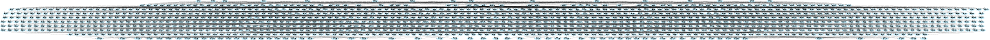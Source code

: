 /* Data Flow Graph */
digraph dfg{
size="6.6";
node[color=lightblue1, style=filled];
"a[0][0]-1"->"mul-194"
"b[0][0]-65"->"mul-194"
"init-129"->"add-195"
"mul-194"->"add-195"
"a[0][1]-2"->"mul-196"
"b[1][0]-73"->"mul-196"
"add-195"->"add-197"
"mul-196"->"add-197"
"a[0][2]-3"->"mul-198"
"b[2][0]-81"->"mul-198"
"add-197"->"add-199"
"mul-198"->"add-199"
"a[0][3]-4"->"mul-200"
"b[3][0]-89"->"mul-200"
"add-199"->"add-201"
"mul-200"->"add-201"
"a[0][4]-5"->"mul-202"
"b[4][0]-97"->"mul-202"
"add-201"->"add-203"
"mul-202"->"add-203"
"a[0][5]-6"->"mul-204"
"b[5][0]-105"->"mul-204"
"add-203"->"add-205"
"mul-204"->"add-205"
"a[0][6]-7"->"mul-206"
"b[6][0]-113"->"mul-206"
"add-205"->"add-207"
"mul-206"->"add-207"
"a[0][7]-8"->"mul-208"
"b[7][0]-121"->"mul-208"
"add-207"->"c[0][0]-130"
"mul-208"->"c[0][0]-130"
"a[0][0]-1"->"mul-209"
"b[0][1]-66"->"mul-209"
"init-129"->"add-210"
"mul-209"->"add-210"
"a[0][1]-2"->"mul-211"
"b[1][1]-74"->"mul-211"
"add-210"->"add-212"
"mul-211"->"add-212"
"a[0][2]-3"->"mul-213"
"b[2][1]-82"->"mul-213"
"add-212"->"add-214"
"mul-213"->"add-214"
"a[0][3]-4"->"mul-215"
"b[3][1]-90"->"mul-215"
"add-214"->"add-216"
"mul-215"->"add-216"
"a[0][4]-5"->"mul-217"
"b[4][1]-98"->"mul-217"
"add-216"->"add-218"
"mul-217"->"add-218"
"a[0][5]-6"->"mul-219"
"b[5][1]-106"->"mul-219"
"add-218"->"add-220"
"mul-219"->"add-220"
"a[0][6]-7"->"mul-221"
"b[6][1]-114"->"mul-221"
"add-220"->"add-222"
"mul-221"->"add-222"
"a[0][7]-8"->"mul-223"
"b[7][1]-122"->"mul-223"
"add-222"->"c[0][1]-131"
"mul-223"->"c[0][1]-131"
"a[0][0]-1"->"mul-224"
"b[0][2]-67"->"mul-224"
"init-129"->"add-225"
"mul-224"->"add-225"
"a[0][1]-2"->"mul-226"
"b[1][2]-75"->"mul-226"
"add-225"->"add-227"
"mul-226"->"add-227"
"a[0][2]-3"->"mul-228"
"b[2][2]-83"->"mul-228"
"add-227"->"add-229"
"mul-228"->"add-229"
"a[0][3]-4"->"mul-230"
"b[3][2]-91"->"mul-230"
"add-229"->"add-231"
"mul-230"->"add-231"
"a[0][4]-5"->"mul-232"
"b[4][2]-99"->"mul-232"
"add-231"->"add-233"
"mul-232"->"add-233"
"a[0][5]-6"->"mul-234"
"b[5][2]-107"->"mul-234"
"add-233"->"add-235"
"mul-234"->"add-235"
"a[0][6]-7"->"mul-236"
"b[6][2]-115"->"mul-236"
"add-235"->"add-237"
"mul-236"->"add-237"
"a[0][7]-8"->"mul-238"
"b[7][2]-123"->"mul-238"
"add-237"->"c[0][2]-132"
"mul-238"->"c[0][2]-132"
"a[0][0]-1"->"mul-239"
"b[0][3]-68"->"mul-239"
"init-129"->"add-240"
"mul-239"->"add-240"
"a[0][1]-2"->"mul-241"
"b[1][3]-76"->"mul-241"
"add-240"->"add-242"
"mul-241"->"add-242"
"a[0][2]-3"->"mul-243"
"b[2][3]-84"->"mul-243"
"add-242"->"add-244"
"mul-243"->"add-244"
"a[0][3]-4"->"mul-245"
"b[3][3]-92"->"mul-245"
"add-244"->"add-246"
"mul-245"->"add-246"
"a[0][4]-5"->"mul-247"
"b[4][3]-100"->"mul-247"
"add-246"->"add-248"
"mul-247"->"add-248"
"a[0][5]-6"->"mul-249"
"b[5][3]-108"->"mul-249"
"add-248"->"add-250"
"mul-249"->"add-250"
"a[0][6]-7"->"mul-251"
"b[6][3]-116"->"mul-251"
"add-250"->"add-252"
"mul-251"->"add-252"
"a[0][7]-8"->"mul-253"
"b[7][3]-124"->"mul-253"
"add-252"->"c[0][3]-133"
"mul-253"->"c[0][3]-133"
"a[0][0]-1"->"mul-254"
"b[0][4]-69"->"mul-254"
"init-129"->"add-255"
"mul-254"->"add-255"
"a[0][1]-2"->"mul-256"
"b[1][4]-77"->"mul-256"
"add-255"->"add-257"
"mul-256"->"add-257"
"a[0][2]-3"->"mul-258"
"b[2][4]-85"->"mul-258"
"add-257"->"add-259"
"mul-258"->"add-259"
"a[0][3]-4"->"mul-260"
"b[3][4]-93"->"mul-260"
"add-259"->"add-261"
"mul-260"->"add-261"
"a[0][4]-5"->"mul-262"
"b[4][4]-101"->"mul-262"
"add-261"->"add-263"
"mul-262"->"add-263"
"a[0][5]-6"->"mul-264"
"b[5][4]-109"->"mul-264"
"add-263"->"add-265"
"mul-264"->"add-265"
"a[0][6]-7"->"mul-266"
"b[6][4]-117"->"mul-266"
"add-265"->"add-267"
"mul-266"->"add-267"
"a[0][7]-8"->"mul-268"
"b[7][4]-125"->"mul-268"
"add-267"->"c[0][4]-134"
"mul-268"->"c[0][4]-134"
"a[0][0]-1"->"mul-269"
"b[0][5]-70"->"mul-269"
"init-129"->"add-270"
"mul-269"->"add-270"
"a[0][1]-2"->"mul-271"
"b[1][5]-78"->"mul-271"
"add-270"->"add-272"
"mul-271"->"add-272"
"a[0][2]-3"->"mul-273"
"b[2][5]-86"->"mul-273"
"add-272"->"add-274"
"mul-273"->"add-274"
"a[0][3]-4"->"mul-275"
"b[3][5]-94"->"mul-275"
"add-274"->"add-276"
"mul-275"->"add-276"
"a[0][4]-5"->"mul-277"
"b[4][5]-102"->"mul-277"
"add-276"->"add-278"
"mul-277"->"add-278"
"a[0][5]-6"->"mul-279"
"b[5][5]-110"->"mul-279"
"add-278"->"add-280"
"mul-279"->"add-280"
"a[0][6]-7"->"mul-281"
"b[6][5]-118"->"mul-281"
"add-280"->"add-282"
"mul-281"->"add-282"
"a[0][7]-8"->"mul-283"
"b[7][5]-126"->"mul-283"
"add-282"->"c[0][5]-135"
"mul-283"->"c[0][5]-135"
"a[0][0]-1"->"mul-284"
"b[0][6]-71"->"mul-284"
"init-129"->"add-285"
"mul-284"->"add-285"
"a[0][1]-2"->"mul-286"
"b[1][6]-79"->"mul-286"
"add-285"->"add-287"
"mul-286"->"add-287"
"a[0][2]-3"->"mul-288"
"b[2][6]-87"->"mul-288"
"add-287"->"add-289"
"mul-288"->"add-289"
"a[0][3]-4"->"mul-290"
"b[3][6]-95"->"mul-290"
"add-289"->"add-291"
"mul-290"->"add-291"
"a[0][4]-5"->"mul-292"
"b[4][6]-103"->"mul-292"
"add-291"->"add-293"
"mul-292"->"add-293"
"a[0][5]-6"->"mul-294"
"b[5][6]-111"->"mul-294"
"add-293"->"add-295"
"mul-294"->"add-295"
"a[0][6]-7"->"mul-296"
"b[6][6]-119"->"mul-296"
"add-295"->"add-297"
"mul-296"->"add-297"
"a[0][7]-8"->"mul-298"
"b[7][6]-127"->"mul-298"
"add-297"->"c[0][6]-136"
"mul-298"->"c[0][6]-136"
"a[0][0]-1"->"mul-299"
"b[0][7]-72"->"mul-299"
"init-129"->"add-300"
"mul-299"->"add-300"
"a[0][1]-2"->"mul-301"
"b[1][7]-80"->"mul-301"
"add-300"->"add-302"
"mul-301"->"add-302"
"a[0][2]-3"->"mul-303"
"b[2][7]-88"->"mul-303"
"add-302"->"add-304"
"mul-303"->"add-304"
"a[0][3]-4"->"mul-305"
"b[3][7]-96"->"mul-305"
"add-304"->"add-306"
"mul-305"->"add-306"
"a[0][4]-5"->"mul-307"
"b[4][7]-104"->"mul-307"
"add-306"->"add-308"
"mul-307"->"add-308"
"a[0][5]-6"->"mul-309"
"b[5][7]-112"->"mul-309"
"add-308"->"add-310"
"mul-309"->"add-310"
"a[0][6]-7"->"mul-311"
"b[6][7]-120"->"mul-311"
"add-310"->"add-312"
"mul-311"->"add-312"
"a[0][7]-8"->"mul-313"
"b[7][7]-128"->"mul-313"
"add-312"->"c[0][7]-137"
"mul-313"->"c[0][7]-137"
"a[1][0]-9"->"mul-314"
"b[0][0]-65"->"mul-314"
"init-129"->"add-315"
"mul-314"->"add-315"
"a[1][1]-10"->"mul-316"
"b[1][0]-73"->"mul-316"
"add-315"->"add-317"
"mul-316"->"add-317"
"a[1][2]-11"->"mul-318"
"b[2][0]-81"->"mul-318"
"add-317"->"add-319"
"mul-318"->"add-319"
"a[1][3]-12"->"mul-320"
"b[3][0]-89"->"mul-320"
"add-319"->"add-321"
"mul-320"->"add-321"
"a[1][4]-13"->"mul-322"
"b[4][0]-97"->"mul-322"
"add-321"->"add-323"
"mul-322"->"add-323"
"a[1][5]-14"->"mul-324"
"b[5][0]-105"->"mul-324"
"add-323"->"add-325"
"mul-324"->"add-325"
"a[1][6]-15"->"mul-326"
"b[6][0]-113"->"mul-326"
"add-325"->"add-327"
"mul-326"->"add-327"
"a[1][7]-16"->"mul-328"
"b[7][0]-121"->"mul-328"
"add-327"->"c[1][0]-138"
"mul-328"->"c[1][0]-138"
"a[1][0]-9"->"mul-329"
"b[0][1]-66"->"mul-329"
"init-129"->"add-330"
"mul-329"->"add-330"
"a[1][1]-10"->"mul-331"
"b[1][1]-74"->"mul-331"
"add-330"->"add-332"
"mul-331"->"add-332"
"a[1][2]-11"->"mul-333"
"b[2][1]-82"->"mul-333"
"add-332"->"add-334"
"mul-333"->"add-334"
"a[1][3]-12"->"mul-335"
"b[3][1]-90"->"mul-335"
"add-334"->"add-336"
"mul-335"->"add-336"
"a[1][4]-13"->"mul-337"
"b[4][1]-98"->"mul-337"
"add-336"->"add-338"
"mul-337"->"add-338"
"a[1][5]-14"->"mul-339"
"b[5][1]-106"->"mul-339"
"add-338"->"add-340"
"mul-339"->"add-340"
"a[1][6]-15"->"mul-341"
"b[6][1]-114"->"mul-341"
"add-340"->"add-342"
"mul-341"->"add-342"
"a[1][7]-16"->"mul-343"
"b[7][1]-122"->"mul-343"
"add-342"->"c[1][1]-139"
"mul-343"->"c[1][1]-139"
"a[1][0]-9"->"mul-344"
"b[0][2]-67"->"mul-344"
"init-129"->"add-345"
"mul-344"->"add-345"
"a[1][1]-10"->"mul-346"
"b[1][2]-75"->"mul-346"
"add-345"->"add-347"
"mul-346"->"add-347"
"a[1][2]-11"->"mul-348"
"b[2][2]-83"->"mul-348"
"add-347"->"add-349"
"mul-348"->"add-349"
"a[1][3]-12"->"mul-350"
"b[3][2]-91"->"mul-350"
"add-349"->"add-351"
"mul-350"->"add-351"
"a[1][4]-13"->"mul-352"
"b[4][2]-99"->"mul-352"
"add-351"->"add-353"
"mul-352"->"add-353"
"a[1][5]-14"->"mul-354"
"b[5][2]-107"->"mul-354"
"add-353"->"add-355"
"mul-354"->"add-355"
"a[1][6]-15"->"mul-356"
"b[6][2]-115"->"mul-356"
"add-355"->"add-357"
"mul-356"->"add-357"
"a[1][7]-16"->"mul-358"
"b[7][2]-123"->"mul-358"
"add-357"->"c[1][2]-140"
"mul-358"->"c[1][2]-140"
"a[1][0]-9"->"mul-359"
"b[0][3]-68"->"mul-359"
"init-129"->"add-360"
"mul-359"->"add-360"
"a[1][1]-10"->"mul-361"
"b[1][3]-76"->"mul-361"
"add-360"->"add-362"
"mul-361"->"add-362"
"a[1][2]-11"->"mul-363"
"b[2][3]-84"->"mul-363"
"add-362"->"add-364"
"mul-363"->"add-364"
"a[1][3]-12"->"mul-365"
"b[3][3]-92"->"mul-365"
"add-364"->"add-366"
"mul-365"->"add-366"
"a[1][4]-13"->"mul-367"
"b[4][3]-100"->"mul-367"
"add-366"->"add-368"
"mul-367"->"add-368"
"a[1][5]-14"->"mul-369"
"b[5][3]-108"->"mul-369"
"add-368"->"add-370"
"mul-369"->"add-370"
"a[1][6]-15"->"mul-371"
"b[6][3]-116"->"mul-371"
"add-370"->"add-372"
"mul-371"->"add-372"
"a[1][7]-16"->"mul-373"
"b[7][3]-124"->"mul-373"
"add-372"->"c[1][3]-141"
"mul-373"->"c[1][3]-141"
"a[1][0]-9"->"mul-374"
"b[0][4]-69"->"mul-374"
"init-129"->"add-375"
"mul-374"->"add-375"
"a[1][1]-10"->"mul-376"
"b[1][4]-77"->"mul-376"
"add-375"->"add-377"
"mul-376"->"add-377"
"a[1][2]-11"->"mul-378"
"b[2][4]-85"->"mul-378"
"add-377"->"add-379"
"mul-378"->"add-379"
"a[1][3]-12"->"mul-380"
"b[3][4]-93"->"mul-380"
"add-379"->"add-381"
"mul-380"->"add-381"
"a[1][4]-13"->"mul-382"
"b[4][4]-101"->"mul-382"
"add-381"->"add-383"
"mul-382"->"add-383"
"a[1][5]-14"->"mul-384"
"b[5][4]-109"->"mul-384"
"add-383"->"add-385"
"mul-384"->"add-385"
"a[1][6]-15"->"mul-386"
"b[6][4]-117"->"mul-386"
"add-385"->"add-387"
"mul-386"->"add-387"
"a[1][7]-16"->"mul-388"
"b[7][4]-125"->"mul-388"
"add-387"->"c[1][4]-142"
"mul-388"->"c[1][4]-142"
"a[1][0]-9"->"mul-389"
"b[0][5]-70"->"mul-389"
"init-129"->"add-390"
"mul-389"->"add-390"
"a[1][1]-10"->"mul-391"
"b[1][5]-78"->"mul-391"
"add-390"->"add-392"
"mul-391"->"add-392"
"a[1][2]-11"->"mul-393"
"b[2][5]-86"->"mul-393"
"add-392"->"add-394"
"mul-393"->"add-394"
"a[1][3]-12"->"mul-395"
"b[3][5]-94"->"mul-395"
"add-394"->"add-396"
"mul-395"->"add-396"
"a[1][4]-13"->"mul-397"
"b[4][5]-102"->"mul-397"
"add-396"->"add-398"
"mul-397"->"add-398"
"a[1][5]-14"->"mul-399"
"b[5][5]-110"->"mul-399"
"add-398"->"add-400"
"mul-399"->"add-400"
"a[1][6]-15"->"mul-401"
"b[6][5]-118"->"mul-401"
"add-400"->"add-402"
"mul-401"->"add-402"
"a[1][7]-16"->"mul-403"
"b[7][5]-126"->"mul-403"
"add-402"->"c[1][5]-143"
"mul-403"->"c[1][5]-143"
"a[1][0]-9"->"mul-404"
"b[0][6]-71"->"mul-404"
"init-129"->"add-405"
"mul-404"->"add-405"
"a[1][1]-10"->"mul-406"
"b[1][6]-79"->"mul-406"
"add-405"->"add-407"
"mul-406"->"add-407"
"a[1][2]-11"->"mul-408"
"b[2][6]-87"->"mul-408"
"add-407"->"add-409"
"mul-408"->"add-409"
"a[1][3]-12"->"mul-410"
"b[3][6]-95"->"mul-410"
"add-409"->"add-411"
"mul-410"->"add-411"
"a[1][4]-13"->"mul-412"
"b[4][6]-103"->"mul-412"
"add-411"->"add-413"
"mul-412"->"add-413"
"a[1][5]-14"->"mul-414"
"b[5][6]-111"->"mul-414"
"add-413"->"add-415"
"mul-414"->"add-415"
"a[1][6]-15"->"mul-416"
"b[6][6]-119"->"mul-416"
"add-415"->"add-417"
"mul-416"->"add-417"
"a[1][7]-16"->"mul-418"
"b[7][6]-127"->"mul-418"
"add-417"->"c[1][6]-144"
"mul-418"->"c[1][6]-144"
"a[1][0]-9"->"mul-419"
"b[0][7]-72"->"mul-419"
"init-129"->"add-420"
"mul-419"->"add-420"
"a[1][1]-10"->"mul-421"
"b[1][7]-80"->"mul-421"
"add-420"->"add-422"
"mul-421"->"add-422"
"a[1][2]-11"->"mul-423"
"b[2][7]-88"->"mul-423"
"add-422"->"add-424"
"mul-423"->"add-424"
"a[1][3]-12"->"mul-425"
"b[3][7]-96"->"mul-425"
"add-424"->"add-426"
"mul-425"->"add-426"
"a[1][4]-13"->"mul-427"
"b[4][7]-104"->"mul-427"
"add-426"->"add-428"
"mul-427"->"add-428"
"a[1][5]-14"->"mul-429"
"b[5][7]-112"->"mul-429"
"add-428"->"add-430"
"mul-429"->"add-430"
"a[1][6]-15"->"mul-431"
"b[6][7]-120"->"mul-431"
"add-430"->"add-432"
"mul-431"->"add-432"
"a[1][7]-16"->"mul-433"
"b[7][7]-128"->"mul-433"
"add-432"->"c[1][7]-145"
"mul-433"->"c[1][7]-145"
"a[2][0]-17"->"mul-434"
"b[0][0]-65"->"mul-434"
"init-129"->"add-435"
"mul-434"->"add-435"
"a[2][1]-18"->"mul-436"
"b[1][0]-73"->"mul-436"
"add-435"->"add-437"
"mul-436"->"add-437"
"a[2][2]-19"->"mul-438"
"b[2][0]-81"->"mul-438"
"add-437"->"add-439"
"mul-438"->"add-439"
"a[2][3]-20"->"mul-440"
"b[3][0]-89"->"mul-440"
"add-439"->"add-441"
"mul-440"->"add-441"
"a[2][4]-21"->"mul-442"
"b[4][0]-97"->"mul-442"
"add-441"->"add-443"
"mul-442"->"add-443"
"a[2][5]-22"->"mul-444"
"b[5][0]-105"->"mul-444"
"add-443"->"add-445"
"mul-444"->"add-445"
"a[2][6]-23"->"mul-446"
"b[6][0]-113"->"mul-446"
"add-445"->"add-447"
"mul-446"->"add-447"
"a[2][7]-24"->"mul-448"
"b[7][0]-121"->"mul-448"
"add-447"->"c[2][0]-146"
"mul-448"->"c[2][0]-146"
"a[2][0]-17"->"mul-449"
"b[0][1]-66"->"mul-449"
"init-129"->"add-450"
"mul-449"->"add-450"
"a[2][1]-18"->"mul-451"
"b[1][1]-74"->"mul-451"
"add-450"->"add-452"
"mul-451"->"add-452"
"a[2][2]-19"->"mul-453"
"b[2][1]-82"->"mul-453"
"add-452"->"add-454"
"mul-453"->"add-454"
"a[2][3]-20"->"mul-455"
"b[3][1]-90"->"mul-455"
"add-454"->"add-456"
"mul-455"->"add-456"
"a[2][4]-21"->"mul-457"
"b[4][1]-98"->"mul-457"
"add-456"->"add-458"
"mul-457"->"add-458"
"a[2][5]-22"->"mul-459"
"b[5][1]-106"->"mul-459"
"add-458"->"add-460"
"mul-459"->"add-460"
"a[2][6]-23"->"mul-461"
"b[6][1]-114"->"mul-461"
"add-460"->"add-462"
"mul-461"->"add-462"
"a[2][7]-24"->"mul-463"
"b[7][1]-122"->"mul-463"
"add-462"->"c[2][1]-147"
"mul-463"->"c[2][1]-147"
"a[2][0]-17"->"mul-464"
"b[0][2]-67"->"mul-464"
"init-129"->"add-465"
"mul-464"->"add-465"
"a[2][1]-18"->"mul-466"
"b[1][2]-75"->"mul-466"
"add-465"->"add-467"
"mul-466"->"add-467"
"a[2][2]-19"->"mul-468"
"b[2][2]-83"->"mul-468"
"add-467"->"add-469"
"mul-468"->"add-469"
"a[2][3]-20"->"mul-470"
"b[3][2]-91"->"mul-470"
"add-469"->"add-471"
"mul-470"->"add-471"
"a[2][4]-21"->"mul-472"
"b[4][2]-99"->"mul-472"
"add-471"->"add-473"
"mul-472"->"add-473"
"a[2][5]-22"->"mul-474"
"b[5][2]-107"->"mul-474"
"add-473"->"add-475"
"mul-474"->"add-475"
"a[2][6]-23"->"mul-476"
"b[6][2]-115"->"mul-476"
"add-475"->"add-477"
"mul-476"->"add-477"
"a[2][7]-24"->"mul-478"
"b[7][2]-123"->"mul-478"
"add-477"->"c[2][2]-148"
"mul-478"->"c[2][2]-148"
"a[2][0]-17"->"mul-479"
"b[0][3]-68"->"mul-479"
"init-129"->"add-480"
"mul-479"->"add-480"
"a[2][1]-18"->"mul-481"
"b[1][3]-76"->"mul-481"
"add-480"->"add-482"
"mul-481"->"add-482"
"a[2][2]-19"->"mul-483"
"b[2][3]-84"->"mul-483"
"add-482"->"add-484"
"mul-483"->"add-484"
"a[2][3]-20"->"mul-485"
"b[3][3]-92"->"mul-485"
"add-484"->"add-486"
"mul-485"->"add-486"
"a[2][4]-21"->"mul-487"
"b[4][3]-100"->"mul-487"
"add-486"->"add-488"
"mul-487"->"add-488"
"a[2][5]-22"->"mul-489"
"b[5][3]-108"->"mul-489"
"add-488"->"add-490"
"mul-489"->"add-490"
"a[2][6]-23"->"mul-491"
"b[6][3]-116"->"mul-491"
"add-490"->"add-492"
"mul-491"->"add-492"
"a[2][7]-24"->"mul-493"
"b[7][3]-124"->"mul-493"
"add-492"->"c[2][3]-149"
"mul-493"->"c[2][3]-149"
"a[2][0]-17"->"mul-494"
"b[0][4]-69"->"mul-494"
"init-129"->"add-495"
"mul-494"->"add-495"
"a[2][1]-18"->"mul-496"
"b[1][4]-77"->"mul-496"
"add-495"->"add-497"
"mul-496"->"add-497"
"a[2][2]-19"->"mul-498"
"b[2][4]-85"->"mul-498"
"add-497"->"add-499"
"mul-498"->"add-499"
"a[2][3]-20"->"mul-500"
"b[3][4]-93"->"mul-500"
"add-499"->"add-501"
"mul-500"->"add-501"
"a[2][4]-21"->"mul-502"
"b[4][4]-101"->"mul-502"
"add-501"->"add-503"
"mul-502"->"add-503"
"a[2][5]-22"->"mul-504"
"b[5][4]-109"->"mul-504"
"add-503"->"add-505"
"mul-504"->"add-505"
"a[2][6]-23"->"mul-506"
"b[6][4]-117"->"mul-506"
"add-505"->"add-507"
"mul-506"->"add-507"
"a[2][7]-24"->"mul-508"
"b[7][4]-125"->"mul-508"
"add-507"->"c[2][4]-150"
"mul-508"->"c[2][4]-150"
"a[2][0]-17"->"mul-509"
"b[0][5]-70"->"mul-509"
"init-129"->"add-510"
"mul-509"->"add-510"
"a[2][1]-18"->"mul-511"
"b[1][5]-78"->"mul-511"
"add-510"->"add-512"
"mul-511"->"add-512"
"a[2][2]-19"->"mul-513"
"b[2][5]-86"->"mul-513"
"add-512"->"add-514"
"mul-513"->"add-514"
"a[2][3]-20"->"mul-515"
"b[3][5]-94"->"mul-515"
"add-514"->"add-516"
"mul-515"->"add-516"
"a[2][4]-21"->"mul-517"
"b[4][5]-102"->"mul-517"
"add-516"->"add-518"
"mul-517"->"add-518"
"a[2][5]-22"->"mul-519"
"b[5][5]-110"->"mul-519"
"add-518"->"add-520"
"mul-519"->"add-520"
"a[2][6]-23"->"mul-521"
"b[6][5]-118"->"mul-521"
"add-520"->"add-522"
"mul-521"->"add-522"
"a[2][7]-24"->"mul-523"
"b[7][5]-126"->"mul-523"
"add-522"->"c[2][5]-151"
"mul-523"->"c[2][5]-151"
"a[2][0]-17"->"mul-524"
"b[0][6]-71"->"mul-524"
"init-129"->"add-525"
"mul-524"->"add-525"
"a[2][1]-18"->"mul-526"
"b[1][6]-79"->"mul-526"
"add-525"->"add-527"
"mul-526"->"add-527"
"a[2][2]-19"->"mul-528"
"b[2][6]-87"->"mul-528"
"add-527"->"add-529"
"mul-528"->"add-529"
"a[2][3]-20"->"mul-530"
"b[3][6]-95"->"mul-530"
"add-529"->"add-531"
"mul-530"->"add-531"
"a[2][4]-21"->"mul-532"
"b[4][6]-103"->"mul-532"
"add-531"->"add-533"
"mul-532"->"add-533"
"a[2][5]-22"->"mul-534"
"b[5][6]-111"->"mul-534"
"add-533"->"add-535"
"mul-534"->"add-535"
"a[2][6]-23"->"mul-536"
"b[6][6]-119"->"mul-536"
"add-535"->"add-537"
"mul-536"->"add-537"
"a[2][7]-24"->"mul-538"
"b[7][6]-127"->"mul-538"
"add-537"->"c[2][6]-152"
"mul-538"->"c[2][6]-152"
"a[2][0]-17"->"mul-539"
"b[0][7]-72"->"mul-539"
"init-129"->"add-540"
"mul-539"->"add-540"
"a[2][1]-18"->"mul-541"
"b[1][7]-80"->"mul-541"
"add-540"->"add-542"
"mul-541"->"add-542"
"a[2][2]-19"->"mul-543"
"b[2][7]-88"->"mul-543"
"add-542"->"add-544"
"mul-543"->"add-544"
"a[2][3]-20"->"mul-545"
"b[3][7]-96"->"mul-545"
"add-544"->"add-546"
"mul-545"->"add-546"
"a[2][4]-21"->"mul-547"
"b[4][7]-104"->"mul-547"
"add-546"->"add-548"
"mul-547"->"add-548"
"a[2][5]-22"->"mul-549"
"b[5][7]-112"->"mul-549"
"add-548"->"add-550"
"mul-549"->"add-550"
"a[2][6]-23"->"mul-551"
"b[6][7]-120"->"mul-551"
"add-550"->"add-552"
"mul-551"->"add-552"
"a[2][7]-24"->"mul-553"
"b[7][7]-128"->"mul-553"
"add-552"->"c[2][7]-153"
"mul-553"->"c[2][7]-153"
"a[3][0]-25"->"mul-554"
"b[0][0]-65"->"mul-554"
"init-129"->"add-555"
"mul-554"->"add-555"
"a[3][1]-26"->"mul-556"
"b[1][0]-73"->"mul-556"
"add-555"->"add-557"
"mul-556"->"add-557"
"a[3][2]-27"->"mul-558"
"b[2][0]-81"->"mul-558"
"add-557"->"add-559"
"mul-558"->"add-559"
"a[3][3]-28"->"mul-560"
"b[3][0]-89"->"mul-560"
"add-559"->"add-561"
"mul-560"->"add-561"
"a[3][4]-29"->"mul-562"
"b[4][0]-97"->"mul-562"
"add-561"->"add-563"
"mul-562"->"add-563"
"a[3][5]-30"->"mul-564"
"b[5][0]-105"->"mul-564"
"add-563"->"add-565"
"mul-564"->"add-565"
"a[3][6]-31"->"mul-566"
"b[6][0]-113"->"mul-566"
"add-565"->"add-567"
"mul-566"->"add-567"
"a[3][7]-32"->"mul-568"
"b[7][0]-121"->"mul-568"
"add-567"->"c[3][0]-154"
"mul-568"->"c[3][0]-154"
"a[3][0]-25"->"mul-569"
"b[0][1]-66"->"mul-569"
"init-129"->"add-570"
"mul-569"->"add-570"
"a[3][1]-26"->"mul-571"
"b[1][1]-74"->"mul-571"
"add-570"->"add-572"
"mul-571"->"add-572"
"a[3][2]-27"->"mul-573"
"b[2][1]-82"->"mul-573"
"add-572"->"add-574"
"mul-573"->"add-574"
"a[3][3]-28"->"mul-575"
"b[3][1]-90"->"mul-575"
"add-574"->"add-576"
"mul-575"->"add-576"
"a[3][4]-29"->"mul-577"
"b[4][1]-98"->"mul-577"
"add-576"->"add-578"
"mul-577"->"add-578"
"a[3][5]-30"->"mul-579"
"b[5][1]-106"->"mul-579"
"add-578"->"add-580"
"mul-579"->"add-580"
"a[3][6]-31"->"mul-581"
"b[6][1]-114"->"mul-581"
"add-580"->"add-582"
"mul-581"->"add-582"
"a[3][7]-32"->"mul-583"
"b[7][1]-122"->"mul-583"
"add-582"->"c[3][1]-155"
"mul-583"->"c[3][1]-155"
"a[3][0]-25"->"mul-584"
"b[0][2]-67"->"mul-584"
"init-129"->"add-585"
"mul-584"->"add-585"
"a[3][1]-26"->"mul-586"
"b[1][2]-75"->"mul-586"
"add-585"->"add-587"
"mul-586"->"add-587"
"a[3][2]-27"->"mul-588"
"b[2][2]-83"->"mul-588"
"add-587"->"add-589"
"mul-588"->"add-589"
"a[3][3]-28"->"mul-590"
"b[3][2]-91"->"mul-590"
"add-589"->"add-591"
"mul-590"->"add-591"
"a[3][4]-29"->"mul-592"
"b[4][2]-99"->"mul-592"
"add-591"->"add-593"
"mul-592"->"add-593"
"a[3][5]-30"->"mul-594"
"b[5][2]-107"->"mul-594"
"add-593"->"add-595"
"mul-594"->"add-595"
"a[3][6]-31"->"mul-596"
"b[6][2]-115"->"mul-596"
"add-595"->"add-597"
"mul-596"->"add-597"
"a[3][7]-32"->"mul-598"
"b[7][2]-123"->"mul-598"
"add-597"->"c[3][2]-156"
"mul-598"->"c[3][2]-156"
"a[3][0]-25"->"mul-599"
"b[0][3]-68"->"mul-599"
"init-129"->"add-600"
"mul-599"->"add-600"
"a[3][1]-26"->"mul-601"
"b[1][3]-76"->"mul-601"
"add-600"->"add-602"
"mul-601"->"add-602"
"a[3][2]-27"->"mul-603"
"b[2][3]-84"->"mul-603"
"add-602"->"add-604"
"mul-603"->"add-604"
"a[3][3]-28"->"mul-605"
"b[3][3]-92"->"mul-605"
"add-604"->"add-606"
"mul-605"->"add-606"
"a[3][4]-29"->"mul-607"
"b[4][3]-100"->"mul-607"
"add-606"->"add-608"
"mul-607"->"add-608"
"a[3][5]-30"->"mul-609"
"b[5][3]-108"->"mul-609"
"add-608"->"add-610"
"mul-609"->"add-610"
"a[3][6]-31"->"mul-611"
"b[6][3]-116"->"mul-611"
"add-610"->"add-612"
"mul-611"->"add-612"
"a[3][7]-32"->"mul-613"
"b[7][3]-124"->"mul-613"
"add-612"->"c[3][3]-157"
"mul-613"->"c[3][3]-157"
"a[3][0]-25"->"mul-614"
"b[0][4]-69"->"mul-614"
"init-129"->"add-615"
"mul-614"->"add-615"
"a[3][1]-26"->"mul-616"
"b[1][4]-77"->"mul-616"
"add-615"->"add-617"
"mul-616"->"add-617"
"a[3][2]-27"->"mul-618"
"b[2][4]-85"->"mul-618"
"add-617"->"add-619"
"mul-618"->"add-619"
"a[3][3]-28"->"mul-620"
"b[3][4]-93"->"mul-620"
"add-619"->"add-621"
"mul-620"->"add-621"
"a[3][4]-29"->"mul-622"
"b[4][4]-101"->"mul-622"
"add-621"->"add-623"
"mul-622"->"add-623"
"a[3][5]-30"->"mul-624"
"b[5][4]-109"->"mul-624"
"add-623"->"add-625"
"mul-624"->"add-625"
"a[3][6]-31"->"mul-626"
"b[6][4]-117"->"mul-626"
"add-625"->"add-627"
"mul-626"->"add-627"
"a[3][7]-32"->"mul-628"
"b[7][4]-125"->"mul-628"
"add-627"->"c[3][4]-158"
"mul-628"->"c[3][4]-158"
"a[3][0]-25"->"mul-629"
"b[0][5]-70"->"mul-629"
"init-129"->"add-630"
"mul-629"->"add-630"
"a[3][1]-26"->"mul-631"
"b[1][5]-78"->"mul-631"
"add-630"->"add-632"
"mul-631"->"add-632"
"a[3][2]-27"->"mul-633"
"b[2][5]-86"->"mul-633"
"add-632"->"add-634"
"mul-633"->"add-634"
"a[3][3]-28"->"mul-635"
"b[3][5]-94"->"mul-635"
"add-634"->"add-636"
"mul-635"->"add-636"
"a[3][4]-29"->"mul-637"
"b[4][5]-102"->"mul-637"
"add-636"->"add-638"
"mul-637"->"add-638"
"a[3][5]-30"->"mul-639"
"b[5][5]-110"->"mul-639"
"add-638"->"add-640"
"mul-639"->"add-640"
"a[3][6]-31"->"mul-641"
"b[6][5]-118"->"mul-641"
"add-640"->"add-642"
"mul-641"->"add-642"
"a[3][7]-32"->"mul-643"
"b[7][5]-126"->"mul-643"
"add-642"->"c[3][5]-159"
"mul-643"->"c[3][5]-159"
"a[3][0]-25"->"mul-644"
"b[0][6]-71"->"mul-644"
"init-129"->"add-645"
"mul-644"->"add-645"
"a[3][1]-26"->"mul-646"
"b[1][6]-79"->"mul-646"
"add-645"->"add-647"
"mul-646"->"add-647"
"a[3][2]-27"->"mul-648"
"b[2][6]-87"->"mul-648"
"add-647"->"add-649"
"mul-648"->"add-649"
"a[3][3]-28"->"mul-650"
"b[3][6]-95"->"mul-650"
"add-649"->"add-651"
"mul-650"->"add-651"
"a[3][4]-29"->"mul-652"
"b[4][6]-103"->"mul-652"
"add-651"->"add-653"
"mul-652"->"add-653"
"a[3][5]-30"->"mul-654"
"b[5][6]-111"->"mul-654"
"add-653"->"add-655"
"mul-654"->"add-655"
"a[3][6]-31"->"mul-656"
"b[6][6]-119"->"mul-656"
"add-655"->"add-657"
"mul-656"->"add-657"
"a[3][7]-32"->"mul-658"
"b[7][6]-127"->"mul-658"
"add-657"->"c[3][6]-160"
"mul-658"->"c[3][6]-160"
"a[3][0]-25"->"mul-659"
"b[0][7]-72"->"mul-659"
"init-129"->"add-660"
"mul-659"->"add-660"
"a[3][1]-26"->"mul-661"
"b[1][7]-80"->"mul-661"
"add-660"->"add-662"
"mul-661"->"add-662"
"a[3][2]-27"->"mul-663"
"b[2][7]-88"->"mul-663"
"add-662"->"add-664"
"mul-663"->"add-664"
"a[3][3]-28"->"mul-665"
"b[3][7]-96"->"mul-665"
"add-664"->"add-666"
"mul-665"->"add-666"
"a[3][4]-29"->"mul-667"
"b[4][7]-104"->"mul-667"
"add-666"->"add-668"
"mul-667"->"add-668"
"a[3][5]-30"->"mul-669"
"b[5][7]-112"->"mul-669"
"add-668"->"add-670"
"mul-669"->"add-670"
"a[3][6]-31"->"mul-671"
"b[6][7]-120"->"mul-671"
"add-670"->"add-672"
"mul-671"->"add-672"
"a[3][7]-32"->"mul-673"
"b[7][7]-128"->"mul-673"
"add-672"->"c[3][7]-161"
"mul-673"->"c[3][7]-161"
"a[4][0]-33"->"mul-674"
"b[0][0]-65"->"mul-674"
"init-129"->"add-675"
"mul-674"->"add-675"
"a[4][1]-34"->"mul-676"
"b[1][0]-73"->"mul-676"
"add-675"->"add-677"
"mul-676"->"add-677"
"a[4][2]-35"->"mul-678"
"b[2][0]-81"->"mul-678"
"add-677"->"add-679"
"mul-678"->"add-679"
"a[4][3]-36"->"mul-680"
"b[3][0]-89"->"mul-680"
"add-679"->"add-681"
"mul-680"->"add-681"
"a[4][4]-37"->"mul-682"
"b[4][0]-97"->"mul-682"
"add-681"->"add-683"
"mul-682"->"add-683"
"a[4][5]-38"->"mul-684"
"b[5][0]-105"->"mul-684"
"add-683"->"add-685"
"mul-684"->"add-685"
"a[4][6]-39"->"mul-686"
"b[6][0]-113"->"mul-686"
"add-685"->"add-687"
"mul-686"->"add-687"
"a[4][7]-40"->"mul-688"
"b[7][0]-121"->"mul-688"
"add-687"->"c[4][0]-162"
"mul-688"->"c[4][0]-162"
"a[4][0]-33"->"mul-689"
"b[0][1]-66"->"mul-689"
"init-129"->"add-690"
"mul-689"->"add-690"
"a[4][1]-34"->"mul-691"
"b[1][1]-74"->"mul-691"
"add-690"->"add-692"
"mul-691"->"add-692"
"a[4][2]-35"->"mul-693"
"b[2][1]-82"->"mul-693"
"add-692"->"add-694"
"mul-693"->"add-694"
"a[4][3]-36"->"mul-695"
"b[3][1]-90"->"mul-695"
"add-694"->"add-696"
"mul-695"->"add-696"
"a[4][4]-37"->"mul-697"
"b[4][1]-98"->"mul-697"
"add-696"->"add-698"
"mul-697"->"add-698"
"a[4][5]-38"->"mul-699"
"b[5][1]-106"->"mul-699"
"add-698"->"add-700"
"mul-699"->"add-700"
"a[4][6]-39"->"mul-701"
"b[6][1]-114"->"mul-701"
"add-700"->"add-702"
"mul-701"->"add-702"
"a[4][7]-40"->"mul-703"
"b[7][1]-122"->"mul-703"
"add-702"->"c[4][1]-163"
"mul-703"->"c[4][1]-163"
"a[4][0]-33"->"mul-704"
"b[0][2]-67"->"mul-704"
"init-129"->"add-705"
"mul-704"->"add-705"
"a[4][1]-34"->"mul-706"
"b[1][2]-75"->"mul-706"
"add-705"->"add-707"
"mul-706"->"add-707"
"a[4][2]-35"->"mul-708"
"b[2][2]-83"->"mul-708"
"add-707"->"add-709"
"mul-708"->"add-709"
"a[4][3]-36"->"mul-710"
"b[3][2]-91"->"mul-710"
"add-709"->"add-711"
"mul-710"->"add-711"
"a[4][4]-37"->"mul-712"
"b[4][2]-99"->"mul-712"
"add-711"->"add-713"
"mul-712"->"add-713"
"a[4][5]-38"->"mul-714"
"b[5][2]-107"->"mul-714"
"add-713"->"add-715"
"mul-714"->"add-715"
"a[4][6]-39"->"mul-716"
"b[6][2]-115"->"mul-716"
"add-715"->"add-717"
"mul-716"->"add-717"
"a[4][7]-40"->"mul-718"
"b[7][2]-123"->"mul-718"
"add-717"->"c[4][2]-164"
"mul-718"->"c[4][2]-164"
"a[4][0]-33"->"mul-719"
"b[0][3]-68"->"mul-719"
"init-129"->"add-720"
"mul-719"->"add-720"
"a[4][1]-34"->"mul-721"
"b[1][3]-76"->"mul-721"
"add-720"->"add-722"
"mul-721"->"add-722"
"a[4][2]-35"->"mul-723"
"b[2][3]-84"->"mul-723"
"add-722"->"add-724"
"mul-723"->"add-724"
"a[4][3]-36"->"mul-725"
"b[3][3]-92"->"mul-725"
"add-724"->"add-726"
"mul-725"->"add-726"
"a[4][4]-37"->"mul-727"
"b[4][3]-100"->"mul-727"
"add-726"->"add-728"
"mul-727"->"add-728"
"a[4][5]-38"->"mul-729"
"b[5][3]-108"->"mul-729"
"add-728"->"add-730"
"mul-729"->"add-730"
"a[4][6]-39"->"mul-731"
"b[6][3]-116"->"mul-731"
"add-730"->"add-732"
"mul-731"->"add-732"
"a[4][7]-40"->"mul-733"
"b[7][3]-124"->"mul-733"
"add-732"->"c[4][3]-165"
"mul-733"->"c[4][3]-165"
"a[4][0]-33"->"mul-734"
"b[0][4]-69"->"mul-734"
"init-129"->"add-735"
"mul-734"->"add-735"
"a[4][1]-34"->"mul-736"
"b[1][4]-77"->"mul-736"
"add-735"->"add-737"
"mul-736"->"add-737"
"a[4][2]-35"->"mul-738"
"b[2][4]-85"->"mul-738"
"add-737"->"add-739"
"mul-738"->"add-739"
"a[4][3]-36"->"mul-740"
"b[3][4]-93"->"mul-740"
"add-739"->"add-741"
"mul-740"->"add-741"
"a[4][4]-37"->"mul-742"
"b[4][4]-101"->"mul-742"
"add-741"->"add-743"
"mul-742"->"add-743"
"a[4][5]-38"->"mul-744"
"b[5][4]-109"->"mul-744"
"add-743"->"add-745"
"mul-744"->"add-745"
"a[4][6]-39"->"mul-746"
"b[6][4]-117"->"mul-746"
"add-745"->"add-747"
"mul-746"->"add-747"
"a[4][7]-40"->"mul-748"
"b[7][4]-125"->"mul-748"
"add-747"->"c[4][4]-166"
"mul-748"->"c[4][4]-166"
"a[4][0]-33"->"mul-749"
"b[0][5]-70"->"mul-749"
"init-129"->"add-750"
"mul-749"->"add-750"
"a[4][1]-34"->"mul-751"
"b[1][5]-78"->"mul-751"
"add-750"->"add-752"
"mul-751"->"add-752"
"a[4][2]-35"->"mul-753"
"b[2][5]-86"->"mul-753"
"add-752"->"add-754"
"mul-753"->"add-754"
"a[4][3]-36"->"mul-755"
"b[3][5]-94"->"mul-755"
"add-754"->"add-756"
"mul-755"->"add-756"
"a[4][4]-37"->"mul-757"
"b[4][5]-102"->"mul-757"
"add-756"->"add-758"
"mul-757"->"add-758"
"a[4][5]-38"->"mul-759"
"b[5][5]-110"->"mul-759"
"add-758"->"add-760"
"mul-759"->"add-760"
"a[4][6]-39"->"mul-761"
"b[6][5]-118"->"mul-761"
"add-760"->"add-762"
"mul-761"->"add-762"
"a[4][7]-40"->"mul-763"
"b[7][5]-126"->"mul-763"
"add-762"->"c[4][5]-167"
"mul-763"->"c[4][5]-167"
"a[4][0]-33"->"mul-764"
"b[0][6]-71"->"mul-764"
"init-129"->"add-765"
"mul-764"->"add-765"
"a[4][1]-34"->"mul-766"
"b[1][6]-79"->"mul-766"
"add-765"->"add-767"
"mul-766"->"add-767"
"a[4][2]-35"->"mul-768"
"b[2][6]-87"->"mul-768"
"add-767"->"add-769"
"mul-768"->"add-769"
"a[4][3]-36"->"mul-770"
"b[3][6]-95"->"mul-770"
"add-769"->"add-771"
"mul-770"->"add-771"
"a[4][4]-37"->"mul-772"
"b[4][6]-103"->"mul-772"
"add-771"->"add-773"
"mul-772"->"add-773"
"a[4][5]-38"->"mul-774"
"b[5][6]-111"->"mul-774"
"add-773"->"add-775"
"mul-774"->"add-775"
"a[4][6]-39"->"mul-776"
"b[6][6]-119"->"mul-776"
"add-775"->"add-777"
"mul-776"->"add-777"
"a[4][7]-40"->"mul-778"
"b[7][6]-127"->"mul-778"
"add-777"->"c[4][6]-168"
"mul-778"->"c[4][6]-168"
"a[4][0]-33"->"mul-779"
"b[0][7]-72"->"mul-779"
"init-129"->"add-780"
"mul-779"->"add-780"
"a[4][1]-34"->"mul-781"
"b[1][7]-80"->"mul-781"
"add-780"->"add-782"
"mul-781"->"add-782"
"a[4][2]-35"->"mul-783"
"b[2][7]-88"->"mul-783"
"add-782"->"add-784"
"mul-783"->"add-784"
"a[4][3]-36"->"mul-785"
"b[3][7]-96"->"mul-785"
"add-784"->"add-786"
"mul-785"->"add-786"
"a[4][4]-37"->"mul-787"
"b[4][7]-104"->"mul-787"
"add-786"->"add-788"
"mul-787"->"add-788"
"a[4][5]-38"->"mul-789"
"b[5][7]-112"->"mul-789"
"add-788"->"add-790"
"mul-789"->"add-790"
"a[4][6]-39"->"mul-791"
"b[6][7]-120"->"mul-791"
"add-790"->"add-792"
"mul-791"->"add-792"
"a[4][7]-40"->"mul-793"
"b[7][7]-128"->"mul-793"
"add-792"->"c[4][7]-169"
"mul-793"->"c[4][7]-169"
"a[5][0]-41"->"mul-794"
"b[0][0]-65"->"mul-794"
"init-129"->"add-795"
"mul-794"->"add-795"
"a[5][1]-42"->"mul-796"
"b[1][0]-73"->"mul-796"
"add-795"->"add-797"
"mul-796"->"add-797"
"a[5][2]-43"->"mul-798"
"b[2][0]-81"->"mul-798"
"add-797"->"add-799"
"mul-798"->"add-799"
"a[5][3]-44"->"mul-800"
"b[3][0]-89"->"mul-800"
"add-799"->"add-801"
"mul-800"->"add-801"
"a[5][4]-45"->"mul-802"
"b[4][0]-97"->"mul-802"
"add-801"->"add-803"
"mul-802"->"add-803"
"a[5][5]-46"->"mul-804"
"b[5][0]-105"->"mul-804"
"add-803"->"add-805"
"mul-804"->"add-805"
"a[5][6]-47"->"mul-806"
"b[6][0]-113"->"mul-806"
"add-805"->"add-807"
"mul-806"->"add-807"
"a[5][7]-48"->"mul-808"
"b[7][0]-121"->"mul-808"
"add-807"->"c[5][0]-170"
"mul-808"->"c[5][0]-170"
"a[5][0]-41"->"mul-809"
"b[0][1]-66"->"mul-809"
"init-129"->"add-810"
"mul-809"->"add-810"
"a[5][1]-42"->"mul-811"
"b[1][1]-74"->"mul-811"
"add-810"->"add-812"
"mul-811"->"add-812"
"a[5][2]-43"->"mul-813"
"b[2][1]-82"->"mul-813"
"add-812"->"add-814"
"mul-813"->"add-814"
"a[5][3]-44"->"mul-815"
"b[3][1]-90"->"mul-815"
"add-814"->"add-816"
"mul-815"->"add-816"
"a[5][4]-45"->"mul-817"
"b[4][1]-98"->"mul-817"
"add-816"->"add-818"
"mul-817"->"add-818"
"a[5][5]-46"->"mul-819"
"b[5][1]-106"->"mul-819"
"add-818"->"add-820"
"mul-819"->"add-820"
"a[5][6]-47"->"mul-821"
"b[6][1]-114"->"mul-821"
"add-820"->"add-822"
"mul-821"->"add-822"
"a[5][7]-48"->"mul-823"
"b[7][1]-122"->"mul-823"
"add-822"->"c[5][1]-171"
"mul-823"->"c[5][1]-171"
"a[5][0]-41"->"mul-824"
"b[0][2]-67"->"mul-824"
"init-129"->"add-825"
"mul-824"->"add-825"
"a[5][1]-42"->"mul-826"
"b[1][2]-75"->"mul-826"
"add-825"->"add-827"
"mul-826"->"add-827"
"a[5][2]-43"->"mul-828"
"b[2][2]-83"->"mul-828"
"add-827"->"add-829"
"mul-828"->"add-829"
"a[5][3]-44"->"mul-830"
"b[3][2]-91"->"mul-830"
"add-829"->"add-831"
"mul-830"->"add-831"
"a[5][4]-45"->"mul-832"
"b[4][2]-99"->"mul-832"
"add-831"->"add-833"
"mul-832"->"add-833"
"a[5][5]-46"->"mul-834"
"b[5][2]-107"->"mul-834"
"add-833"->"add-835"
"mul-834"->"add-835"
"a[5][6]-47"->"mul-836"
"b[6][2]-115"->"mul-836"
"add-835"->"add-837"
"mul-836"->"add-837"
"a[5][7]-48"->"mul-838"
"b[7][2]-123"->"mul-838"
"add-837"->"c[5][2]-172"
"mul-838"->"c[5][2]-172"
"a[5][0]-41"->"mul-839"
"b[0][3]-68"->"mul-839"
"init-129"->"add-840"
"mul-839"->"add-840"
"a[5][1]-42"->"mul-841"
"b[1][3]-76"->"mul-841"
"add-840"->"add-842"
"mul-841"->"add-842"
"a[5][2]-43"->"mul-843"
"b[2][3]-84"->"mul-843"
"add-842"->"add-844"
"mul-843"->"add-844"
"a[5][3]-44"->"mul-845"
"b[3][3]-92"->"mul-845"
"add-844"->"add-846"
"mul-845"->"add-846"
"a[5][4]-45"->"mul-847"
"b[4][3]-100"->"mul-847"
"add-846"->"add-848"
"mul-847"->"add-848"
"a[5][5]-46"->"mul-849"
"b[5][3]-108"->"mul-849"
"add-848"->"add-850"
"mul-849"->"add-850"
"a[5][6]-47"->"mul-851"
"b[6][3]-116"->"mul-851"
"add-850"->"add-852"
"mul-851"->"add-852"
"a[5][7]-48"->"mul-853"
"b[7][3]-124"->"mul-853"
"add-852"->"c[5][3]-173"
"mul-853"->"c[5][3]-173"
"a[5][0]-41"->"mul-854"
"b[0][4]-69"->"mul-854"
"init-129"->"add-855"
"mul-854"->"add-855"
"a[5][1]-42"->"mul-856"
"b[1][4]-77"->"mul-856"
"add-855"->"add-857"
"mul-856"->"add-857"
"a[5][2]-43"->"mul-858"
"b[2][4]-85"->"mul-858"
"add-857"->"add-859"
"mul-858"->"add-859"
"a[5][3]-44"->"mul-860"
"b[3][4]-93"->"mul-860"
"add-859"->"add-861"
"mul-860"->"add-861"
"a[5][4]-45"->"mul-862"
"b[4][4]-101"->"mul-862"
"add-861"->"add-863"
"mul-862"->"add-863"
"a[5][5]-46"->"mul-864"
"b[5][4]-109"->"mul-864"
"add-863"->"add-865"
"mul-864"->"add-865"
"a[5][6]-47"->"mul-866"
"b[6][4]-117"->"mul-866"
"add-865"->"add-867"
"mul-866"->"add-867"
"a[5][7]-48"->"mul-868"
"b[7][4]-125"->"mul-868"
"add-867"->"c[5][4]-174"
"mul-868"->"c[5][4]-174"
"a[5][0]-41"->"mul-869"
"b[0][5]-70"->"mul-869"
"init-129"->"add-870"
"mul-869"->"add-870"
"a[5][1]-42"->"mul-871"
"b[1][5]-78"->"mul-871"
"add-870"->"add-872"
"mul-871"->"add-872"
"a[5][2]-43"->"mul-873"
"b[2][5]-86"->"mul-873"
"add-872"->"add-874"
"mul-873"->"add-874"
"a[5][3]-44"->"mul-875"
"b[3][5]-94"->"mul-875"
"add-874"->"add-876"
"mul-875"->"add-876"
"a[5][4]-45"->"mul-877"
"b[4][5]-102"->"mul-877"
"add-876"->"add-878"
"mul-877"->"add-878"
"a[5][5]-46"->"mul-879"
"b[5][5]-110"->"mul-879"
"add-878"->"add-880"
"mul-879"->"add-880"
"a[5][6]-47"->"mul-881"
"b[6][5]-118"->"mul-881"
"add-880"->"add-882"
"mul-881"->"add-882"
"a[5][7]-48"->"mul-883"
"b[7][5]-126"->"mul-883"
"add-882"->"c[5][5]-175"
"mul-883"->"c[5][5]-175"
"a[5][0]-41"->"mul-884"
"b[0][6]-71"->"mul-884"
"init-129"->"add-885"
"mul-884"->"add-885"
"a[5][1]-42"->"mul-886"
"b[1][6]-79"->"mul-886"
"add-885"->"add-887"
"mul-886"->"add-887"
"a[5][2]-43"->"mul-888"
"b[2][6]-87"->"mul-888"
"add-887"->"add-889"
"mul-888"->"add-889"
"a[5][3]-44"->"mul-890"
"b[3][6]-95"->"mul-890"
"add-889"->"add-891"
"mul-890"->"add-891"
"a[5][4]-45"->"mul-892"
"b[4][6]-103"->"mul-892"
"add-891"->"add-893"
"mul-892"->"add-893"
"a[5][5]-46"->"mul-894"
"b[5][6]-111"->"mul-894"
"add-893"->"add-895"
"mul-894"->"add-895"
"a[5][6]-47"->"mul-896"
"b[6][6]-119"->"mul-896"
"add-895"->"add-897"
"mul-896"->"add-897"
"a[5][7]-48"->"mul-898"
"b[7][6]-127"->"mul-898"
"add-897"->"c[5][6]-176"
"mul-898"->"c[5][6]-176"
"a[5][0]-41"->"mul-899"
"b[0][7]-72"->"mul-899"
"init-129"->"add-900"
"mul-899"->"add-900"
"a[5][1]-42"->"mul-901"
"b[1][7]-80"->"mul-901"
"add-900"->"add-902"
"mul-901"->"add-902"
"a[5][2]-43"->"mul-903"
"b[2][7]-88"->"mul-903"
"add-902"->"add-904"
"mul-903"->"add-904"
"a[5][3]-44"->"mul-905"
"b[3][7]-96"->"mul-905"
"add-904"->"add-906"
"mul-905"->"add-906"
"a[5][4]-45"->"mul-907"
"b[4][7]-104"->"mul-907"
"add-906"->"add-908"
"mul-907"->"add-908"
"a[5][5]-46"->"mul-909"
"b[5][7]-112"->"mul-909"
"add-908"->"add-910"
"mul-909"->"add-910"
"a[5][6]-47"->"mul-911"
"b[6][7]-120"->"mul-911"
"add-910"->"add-912"
"mul-911"->"add-912"
"a[5][7]-48"->"mul-913"
"b[7][7]-128"->"mul-913"
"add-912"->"c[5][7]-177"
"mul-913"->"c[5][7]-177"
"a[6][0]-49"->"mul-914"
"b[0][0]-65"->"mul-914"
"init-129"->"add-915"
"mul-914"->"add-915"
"a[6][1]-50"->"mul-916"
"b[1][0]-73"->"mul-916"
"add-915"->"add-917"
"mul-916"->"add-917"
"a[6][2]-51"->"mul-918"
"b[2][0]-81"->"mul-918"
"add-917"->"add-919"
"mul-918"->"add-919"
"a[6][3]-52"->"mul-920"
"b[3][0]-89"->"mul-920"
"add-919"->"add-921"
"mul-920"->"add-921"
"a[6][4]-53"->"mul-922"
"b[4][0]-97"->"mul-922"
"add-921"->"add-923"
"mul-922"->"add-923"
"a[6][5]-54"->"mul-924"
"b[5][0]-105"->"mul-924"
"add-923"->"add-925"
"mul-924"->"add-925"
"a[6][6]-55"->"mul-926"
"b[6][0]-113"->"mul-926"
"add-925"->"add-927"
"mul-926"->"add-927"
"a[6][7]-56"->"mul-928"
"b[7][0]-121"->"mul-928"
"add-927"->"c[6][0]-178"
"mul-928"->"c[6][0]-178"
"a[6][0]-49"->"mul-929"
"b[0][1]-66"->"mul-929"
"init-129"->"add-930"
"mul-929"->"add-930"
"a[6][1]-50"->"mul-931"
"b[1][1]-74"->"mul-931"
"add-930"->"add-932"
"mul-931"->"add-932"
"a[6][2]-51"->"mul-933"
"b[2][1]-82"->"mul-933"
"add-932"->"add-934"
"mul-933"->"add-934"
"a[6][3]-52"->"mul-935"
"b[3][1]-90"->"mul-935"
"add-934"->"add-936"
"mul-935"->"add-936"
"a[6][4]-53"->"mul-937"
"b[4][1]-98"->"mul-937"
"add-936"->"add-938"
"mul-937"->"add-938"
"a[6][5]-54"->"mul-939"
"b[5][1]-106"->"mul-939"
"add-938"->"add-940"
"mul-939"->"add-940"
"a[6][6]-55"->"mul-941"
"b[6][1]-114"->"mul-941"
"add-940"->"add-942"
"mul-941"->"add-942"
"a[6][7]-56"->"mul-943"
"b[7][1]-122"->"mul-943"
"add-942"->"c[6][1]-179"
"mul-943"->"c[6][1]-179"
"a[6][0]-49"->"mul-944"
"b[0][2]-67"->"mul-944"
"init-129"->"add-945"
"mul-944"->"add-945"
"a[6][1]-50"->"mul-946"
"b[1][2]-75"->"mul-946"
"add-945"->"add-947"
"mul-946"->"add-947"
"a[6][2]-51"->"mul-948"
"b[2][2]-83"->"mul-948"
"add-947"->"add-949"
"mul-948"->"add-949"
"a[6][3]-52"->"mul-950"
"b[3][2]-91"->"mul-950"
"add-949"->"add-951"
"mul-950"->"add-951"
"a[6][4]-53"->"mul-952"
"b[4][2]-99"->"mul-952"
"add-951"->"add-953"
"mul-952"->"add-953"
"a[6][5]-54"->"mul-954"
"b[5][2]-107"->"mul-954"
"add-953"->"add-955"
"mul-954"->"add-955"
"a[6][6]-55"->"mul-956"
"b[6][2]-115"->"mul-956"
"add-955"->"add-957"
"mul-956"->"add-957"
"a[6][7]-56"->"mul-958"
"b[7][2]-123"->"mul-958"
"add-957"->"c[6][2]-180"
"mul-958"->"c[6][2]-180"
"a[6][0]-49"->"mul-959"
"b[0][3]-68"->"mul-959"
"init-129"->"add-960"
"mul-959"->"add-960"
"a[6][1]-50"->"mul-961"
"b[1][3]-76"->"mul-961"
"add-960"->"add-962"
"mul-961"->"add-962"
"a[6][2]-51"->"mul-963"
"b[2][3]-84"->"mul-963"
"add-962"->"add-964"
"mul-963"->"add-964"
"a[6][3]-52"->"mul-965"
"b[3][3]-92"->"mul-965"
"add-964"->"add-966"
"mul-965"->"add-966"
"a[6][4]-53"->"mul-967"
"b[4][3]-100"->"mul-967"
"add-966"->"add-968"
"mul-967"->"add-968"
"a[6][5]-54"->"mul-969"
"b[5][3]-108"->"mul-969"
"add-968"->"add-970"
"mul-969"->"add-970"
"a[6][6]-55"->"mul-971"
"b[6][3]-116"->"mul-971"
"add-970"->"add-972"
"mul-971"->"add-972"
"a[6][7]-56"->"mul-973"
"b[7][3]-124"->"mul-973"
"add-972"->"c[6][3]-181"
"mul-973"->"c[6][3]-181"
"a[6][0]-49"->"mul-974"
"b[0][4]-69"->"mul-974"
"init-129"->"add-975"
"mul-974"->"add-975"
"a[6][1]-50"->"mul-976"
"b[1][4]-77"->"mul-976"
"add-975"->"add-977"
"mul-976"->"add-977"
"a[6][2]-51"->"mul-978"
"b[2][4]-85"->"mul-978"
"add-977"->"add-979"
"mul-978"->"add-979"
"a[6][3]-52"->"mul-980"
"b[3][4]-93"->"mul-980"
"add-979"->"add-981"
"mul-980"->"add-981"
"a[6][4]-53"->"mul-982"
"b[4][4]-101"->"mul-982"
"add-981"->"add-983"
"mul-982"->"add-983"
"a[6][5]-54"->"mul-984"
"b[5][4]-109"->"mul-984"
"add-983"->"add-985"
"mul-984"->"add-985"
"a[6][6]-55"->"mul-986"
"b[6][4]-117"->"mul-986"
"add-985"->"add-987"
"mul-986"->"add-987"
"a[6][7]-56"->"mul-988"
"b[7][4]-125"->"mul-988"
"add-987"->"c[6][4]-182"
"mul-988"->"c[6][4]-182"
"a[6][0]-49"->"mul-989"
"b[0][5]-70"->"mul-989"
"init-129"->"add-990"
"mul-989"->"add-990"
"a[6][1]-50"->"mul-991"
"b[1][5]-78"->"mul-991"
"add-990"->"add-992"
"mul-991"->"add-992"
"a[6][2]-51"->"mul-993"
"b[2][5]-86"->"mul-993"
"add-992"->"add-994"
"mul-993"->"add-994"
"a[6][3]-52"->"mul-995"
"b[3][5]-94"->"mul-995"
"add-994"->"add-996"
"mul-995"->"add-996"
"a[6][4]-53"->"mul-997"
"b[4][5]-102"->"mul-997"
"add-996"->"add-998"
"mul-997"->"add-998"
"a[6][5]-54"->"mul-999"
"b[5][5]-110"->"mul-999"
"add-998"->"add-1000"
"mul-999"->"add-1000"
"a[6][6]-55"->"mul-1001"
"b[6][5]-118"->"mul-1001"
"add-1000"->"add-1002"
"mul-1001"->"add-1002"
"a[6][7]-56"->"mul-1003"
"b[7][5]-126"->"mul-1003"
"add-1002"->"c[6][5]-183"
"mul-1003"->"c[6][5]-183"
"a[6][0]-49"->"mul-1004"
"b[0][6]-71"->"mul-1004"
"init-129"->"add-1005"
"mul-1004"->"add-1005"
"a[6][1]-50"->"mul-1006"
"b[1][6]-79"->"mul-1006"
"add-1005"->"add-1007"
"mul-1006"->"add-1007"
"a[6][2]-51"->"mul-1008"
"b[2][6]-87"->"mul-1008"
"add-1007"->"add-1009"
"mul-1008"->"add-1009"
"a[6][3]-52"->"mul-1010"
"b[3][6]-95"->"mul-1010"
"add-1009"->"add-1011"
"mul-1010"->"add-1011"
"a[6][4]-53"->"mul-1012"
"b[4][6]-103"->"mul-1012"
"add-1011"->"add-1013"
"mul-1012"->"add-1013"
"a[6][5]-54"->"mul-1014"
"b[5][6]-111"->"mul-1014"
"add-1013"->"add-1015"
"mul-1014"->"add-1015"
"a[6][6]-55"->"mul-1016"
"b[6][6]-119"->"mul-1016"
"add-1015"->"add-1017"
"mul-1016"->"add-1017"
"a[6][7]-56"->"mul-1018"
"b[7][6]-127"->"mul-1018"
"add-1017"->"c[6][6]-184"
"mul-1018"->"c[6][6]-184"
"a[6][0]-49"->"mul-1019"
"b[0][7]-72"->"mul-1019"
"init-129"->"add-1020"
"mul-1019"->"add-1020"
"a[6][1]-50"->"mul-1021"
"b[1][7]-80"->"mul-1021"
"add-1020"->"add-1022"
"mul-1021"->"add-1022"
"a[6][2]-51"->"mul-1023"
"b[2][7]-88"->"mul-1023"
"add-1022"->"add-1024"
"mul-1023"->"add-1024"
"a[6][3]-52"->"mul-1025"
"b[3][7]-96"->"mul-1025"
"add-1024"->"add-1026"
"mul-1025"->"add-1026"
"a[6][4]-53"->"mul-1027"
"b[4][7]-104"->"mul-1027"
"add-1026"->"add-1028"
"mul-1027"->"add-1028"
"a[6][5]-54"->"mul-1029"
"b[5][7]-112"->"mul-1029"
"add-1028"->"add-1030"
"mul-1029"->"add-1030"
"a[6][6]-55"->"mul-1031"
"b[6][7]-120"->"mul-1031"
"add-1030"->"add-1032"
"mul-1031"->"add-1032"
"a[6][7]-56"->"mul-1033"
"b[7][7]-128"->"mul-1033"
"add-1032"->"c[6][7]-185"
"mul-1033"->"c[6][7]-185"
"a[7][0]-57"->"mul-1034"
"b[0][0]-65"->"mul-1034"
"init-129"->"add-1035"
"mul-1034"->"add-1035"
"a[7][1]-58"->"mul-1036"
"b[1][0]-73"->"mul-1036"
"add-1035"->"add-1037"
"mul-1036"->"add-1037"
"a[7][2]-59"->"mul-1038"
"b[2][0]-81"->"mul-1038"
"add-1037"->"add-1039"
"mul-1038"->"add-1039"
"a[7][3]-60"->"mul-1040"
"b[3][0]-89"->"mul-1040"
"add-1039"->"add-1041"
"mul-1040"->"add-1041"
"a[7][4]-61"->"mul-1042"
"b[4][0]-97"->"mul-1042"
"add-1041"->"add-1043"
"mul-1042"->"add-1043"
"a[7][5]-62"->"mul-1044"
"b[5][0]-105"->"mul-1044"
"add-1043"->"add-1045"
"mul-1044"->"add-1045"
"a[7][6]-63"->"mul-1046"
"b[6][0]-113"->"mul-1046"
"add-1045"->"add-1047"
"mul-1046"->"add-1047"
"a[7][7]-64"->"mul-1048"
"b[7][0]-121"->"mul-1048"
"add-1047"->"c[7][0]-186"
"mul-1048"->"c[7][0]-186"
"a[7][0]-57"->"mul-1049"
"b[0][1]-66"->"mul-1049"
"init-129"->"add-1050"
"mul-1049"->"add-1050"
"a[7][1]-58"->"mul-1051"
"b[1][1]-74"->"mul-1051"
"add-1050"->"add-1052"
"mul-1051"->"add-1052"
"a[7][2]-59"->"mul-1053"
"b[2][1]-82"->"mul-1053"
"add-1052"->"add-1054"
"mul-1053"->"add-1054"
"a[7][3]-60"->"mul-1055"
"b[3][1]-90"->"mul-1055"
"add-1054"->"add-1056"
"mul-1055"->"add-1056"
"a[7][4]-61"->"mul-1057"
"b[4][1]-98"->"mul-1057"
"add-1056"->"add-1058"
"mul-1057"->"add-1058"
"a[7][5]-62"->"mul-1059"
"b[5][1]-106"->"mul-1059"
"add-1058"->"add-1060"
"mul-1059"->"add-1060"
"a[7][6]-63"->"mul-1061"
"b[6][1]-114"->"mul-1061"
"add-1060"->"add-1062"
"mul-1061"->"add-1062"
"a[7][7]-64"->"mul-1063"
"b[7][1]-122"->"mul-1063"
"add-1062"->"c[7][1]-187"
"mul-1063"->"c[7][1]-187"
"a[7][0]-57"->"mul-1064"
"b[0][2]-67"->"mul-1064"
"init-129"->"add-1065"
"mul-1064"->"add-1065"
"a[7][1]-58"->"mul-1066"
"b[1][2]-75"->"mul-1066"
"add-1065"->"add-1067"
"mul-1066"->"add-1067"
"a[7][2]-59"->"mul-1068"
"b[2][2]-83"->"mul-1068"
"add-1067"->"add-1069"
"mul-1068"->"add-1069"
"a[7][3]-60"->"mul-1070"
"b[3][2]-91"->"mul-1070"
"add-1069"->"add-1071"
"mul-1070"->"add-1071"
"a[7][4]-61"->"mul-1072"
"b[4][2]-99"->"mul-1072"
"add-1071"->"add-1073"
"mul-1072"->"add-1073"
"a[7][5]-62"->"mul-1074"
"b[5][2]-107"->"mul-1074"
"add-1073"->"add-1075"
"mul-1074"->"add-1075"
"a[7][6]-63"->"mul-1076"
"b[6][2]-115"->"mul-1076"
"add-1075"->"add-1077"
"mul-1076"->"add-1077"
"a[7][7]-64"->"mul-1078"
"b[7][2]-123"->"mul-1078"
"add-1077"->"c[7][2]-188"
"mul-1078"->"c[7][2]-188"
"a[7][0]-57"->"mul-1079"
"b[0][3]-68"->"mul-1079"
"init-129"->"add-1080"
"mul-1079"->"add-1080"
"a[7][1]-58"->"mul-1081"
"b[1][3]-76"->"mul-1081"
"add-1080"->"add-1082"
"mul-1081"->"add-1082"
"a[7][2]-59"->"mul-1083"
"b[2][3]-84"->"mul-1083"
"add-1082"->"add-1084"
"mul-1083"->"add-1084"
"a[7][3]-60"->"mul-1085"
"b[3][3]-92"->"mul-1085"
"add-1084"->"add-1086"
"mul-1085"->"add-1086"
"a[7][4]-61"->"mul-1087"
"b[4][3]-100"->"mul-1087"
"add-1086"->"add-1088"
"mul-1087"->"add-1088"
"a[7][5]-62"->"mul-1089"
"b[5][3]-108"->"mul-1089"
"add-1088"->"add-1090"
"mul-1089"->"add-1090"
"a[7][6]-63"->"mul-1091"
"b[6][3]-116"->"mul-1091"
"add-1090"->"add-1092"
"mul-1091"->"add-1092"
"a[7][7]-64"->"mul-1093"
"b[7][3]-124"->"mul-1093"
"add-1092"->"c[7][3]-189"
"mul-1093"->"c[7][3]-189"
"a[7][0]-57"->"mul-1094"
"b[0][4]-69"->"mul-1094"
"init-129"->"add-1095"
"mul-1094"->"add-1095"
"a[7][1]-58"->"mul-1096"
"b[1][4]-77"->"mul-1096"
"add-1095"->"add-1097"
"mul-1096"->"add-1097"
"a[7][2]-59"->"mul-1098"
"b[2][4]-85"->"mul-1098"
"add-1097"->"add-1099"
"mul-1098"->"add-1099"
"a[7][3]-60"->"mul-1100"
"b[3][4]-93"->"mul-1100"
"add-1099"->"add-1101"
"mul-1100"->"add-1101"
"a[7][4]-61"->"mul-1102"
"b[4][4]-101"->"mul-1102"
"add-1101"->"add-1103"
"mul-1102"->"add-1103"
"a[7][5]-62"->"mul-1104"
"b[5][4]-109"->"mul-1104"
"add-1103"->"add-1105"
"mul-1104"->"add-1105"
"a[7][6]-63"->"mul-1106"
"b[6][4]-117"->"mul-1106"
"add-1105"->"add-1107"
"mul-1106"->"add-1107"
"a[7][7]-64"->"mul-1108"
"b[7][4]-125"->"mul-1108"
"add-1107"->"c[7][4]-190"
"mul-1108"->"c[7][4]-190"
"a[7][0]-57"->"mul-1109"
"b[0][5]-70"->"mul-1109"
"init-129"->"add-1110"
"mul-1109"->"add-1110"
"a[7][1]-58"->"mul-1111"
"b[1][5]-78"->"mul-1111"
"add-1110"->"add-1112"
"mul-1111"->"add-1112"
"a[7][2]-59"->"mul-1113"
"b[2][5]-86"->"mul-1113"
"add-1112"->"add-1114"
"mul-1113"->"add-1114"
"a[7][3]-60"->"mul-1115"
"b[3][5]-94"->"mul-1115"
"add-1114"->"add-1116"
"mul-1115"->"add-1116"
"a[7][4]-61"->"mul-1117"
"b[4][5]-102"->"mul-1117"
"add-1116"->"add-1118"
"mul-1117"->"add-1118"
"a[7][5]-62"->"mul-1119"
"b[5][5]-110"->"mul-1119"
"add-1118"->"add-1120"
"mul-1119"->"add-1120"
"a[7][6]-63"->"mul-1121"
"b[6][5]-118"->"mul-1121"
"add-1120"->"add-1122"
"mul-1121"->"add-1122"
"a[7][7]-64"->"mul-1123"
"b[7][5]-126"->"mul-1123"
"add-1122"->"c[7][5]-191"
"mul-1123"->"c[7][5]-191"
"a[7][0]-57"->"mul-1124"
"b[0][6]-71"->"mul-1124"
"init-129"->"add-1125"
"mul-1124"->"add-1125"
"a[7][1]-58"->"mul-1126"
"b[1][6]-79"->"mul-1126"
"add-1125"->"add-1127"
"mul-1126"->"add-1127"
"a[7][2]-59"->"mul-1128"
"b[2][6]-87"->"mul-1128"
"add-1127"->"add-1129"
"mul-1128"->"add-1129"
"a[7][3]-60"->"mul-1130"
"b[3][6]-95"->"mul-1130"
"add-1129"->"add-1131"
"mul-1130"->"add-1131"
"a[7][4]-61"->"mul-1132"
"b[4][6]-103"->"mul-1132"
"add-1131"->"add-1133"
"mul-1132"->"add-1133"
"a[7][5]-62"->"mul-1134"
"b[5][6]-111"->"mul-1134"
"add-1133"->"add-1135"
"mul-1134"->"add-1135"
"a[7][6]-63"->"mul-1136"
"b[6][6]-119"->"mul-1136"
"add-1135"->"add-1137"
"mul-1136"->"add-1137"
"a[7][7]-64"->"mul-1138"
"b[7][6]-127"->"mul-1138"
"add-1137"->"c[7][6]-192"
"mul-1138"->"c[7][6]-192"
"a[7][0]-57"->"mul-1139"
"b[0][7]-72"->"mul-1139"
"init-129"->"add-1140"
"mul-1139"->"add-1140"
"a[7][1]-58"->"mul-1141"
"b[1][7]-80"->"mul-1141"
"add-1140"->"add-1142"
"mul-1141"->"add-1142"
"a[7][2]-59"->"mul-1143"
"b[2][7]-88"->"mul-1143"
"add-1142"->"add-1144"
"mul-1143"->"add-1144"
"a[7][3]-60"->"mul-1145"
"b[3][7]-96"->"mul-1145"
"add-1144"->"add-1146"
"mul-1145"->"add-1146"
"a[7][4]-61"->"mul-1147"
"b[4][7]-104"->"mul-1147"
"add-1146"->"add-1148"
"mul-1147"->"add-1148"
"a[7][5]-62"->"mul-1149"
"b[5][7]-112"->"mul-1149"
"add-1148"->"add-1150"
"mul-1149"->"add-1150"
"a[7][6]-63"->"mul-1151"
"b[6][7]-120"->"mul-1151"
"add-1150"->"add-1152"
"mul-1151"->"add-1152"
"a[7][7]-64"->"mul-1153"
"b[7][7]-128"->"mul-1153"
"add-1152"->"c[7][7]-193"
"mul-1153"->"c[7][7]-193"
}
